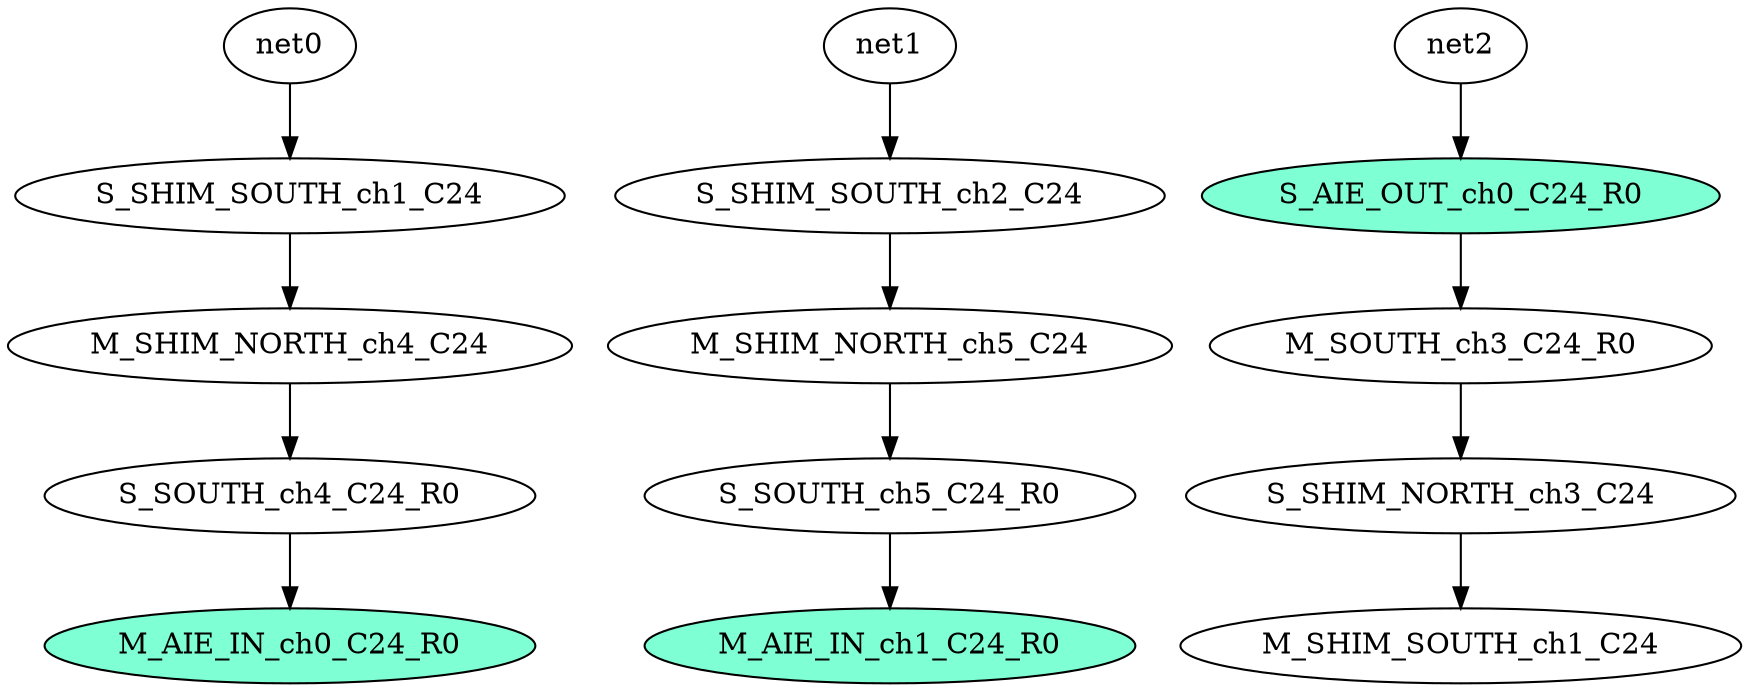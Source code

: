 digraph G {
net0;
S_SOUTH_ch4_C24_R0[style=filled, fillcolor="White"];
M_AIE_IN_ch0_C24_R0[style=filled, fillcolor="aquamarine"];
S_SHIM_SOUTH_ch1_C24[style=filled, fillcolor="White"];
M_SHIM_NORTH_ch4_C24[style=filled, fillcolor="White"];
M_SHIM_NORTH_ch4_C24[style=filled, fillcolor="White"];
S_SOUTH_ch4_C24_R0[style=filled, fillcolor="White"];
net1;
S_SOUTH_ch5_C24_R0[style=filled, fillcolor="White"];
M_AIE_IN_ch1_C24_R0[style=filled, fillcolor="aquamarine"];
S_SHIM_SOUTH_ch2_C24[style=filled, fillcolor="White"];
M_SHIM_NORTH_ch5_C24[style=filled, fillcolor="White"];
M_SHIM_NORTH_ch5_C24[style=filled, fillcolor="White"];
S_SOUTH_ch5_C24_R0[style=filled, fillcolor="White"];
net2;
S_SHIM_NORTH_ch3_C24[style=filled, fillcolor="White"];
M_SHIM_SOUTH_ch1_C24[style=filled, fillcolor="White"];
S_AIE_OUT_ch0_C24_R0[style=filled, fillcolor="aquamarine"];
M_SOUTH_ch3_C24_R0[style=filled, fillcolor="White"];
M_SOUTH_ch3_C24_R0[style=filled, fillcolor="White"];
S_SHIM_NORTH_ch3_C24[style=filled, fillcolor="White"];
net0 -> S_SHIM_SOUTH_ch1_C24;
S_SOUTH_ch4_C24_R0 -> M_AIE_IN_ch0_C24_R0;
S_SHIM_SOUTH_ch1_C24 -> M_SHIM_NORTH_ch4_C24;
M_SHIM_NORTH_ch4_C24 -> S_SOUTH_ch4_C24_R0;
net1 -> S_SHIM_SOUTH_ch2_C24;
S_SOUTH_ch5_C24_R0 -> M_AIE_IN_ch1_C24_R0;
S_SHIM_SOUTH_ch2_C24 -> M_SHIM_NORTH_ch5_C24;
M_SHIM_NORTH_ch5_C24 -> S_SOUTH_ch5_C24_R0;
net2 -> S_AIE_OUT_ch0_C24_R0;
S_SHIM_NORTH_ch3_C24 -> M_SHIM_SOUTH_ch1_C24;
S_AIE_OUT_ch0_C24_R0 -> M_SOUTH_ch3_C24_R0;
M_SOUTH_ch3_C24_R0 -> S_SHIM_NORTH_ch3_C24;
}
